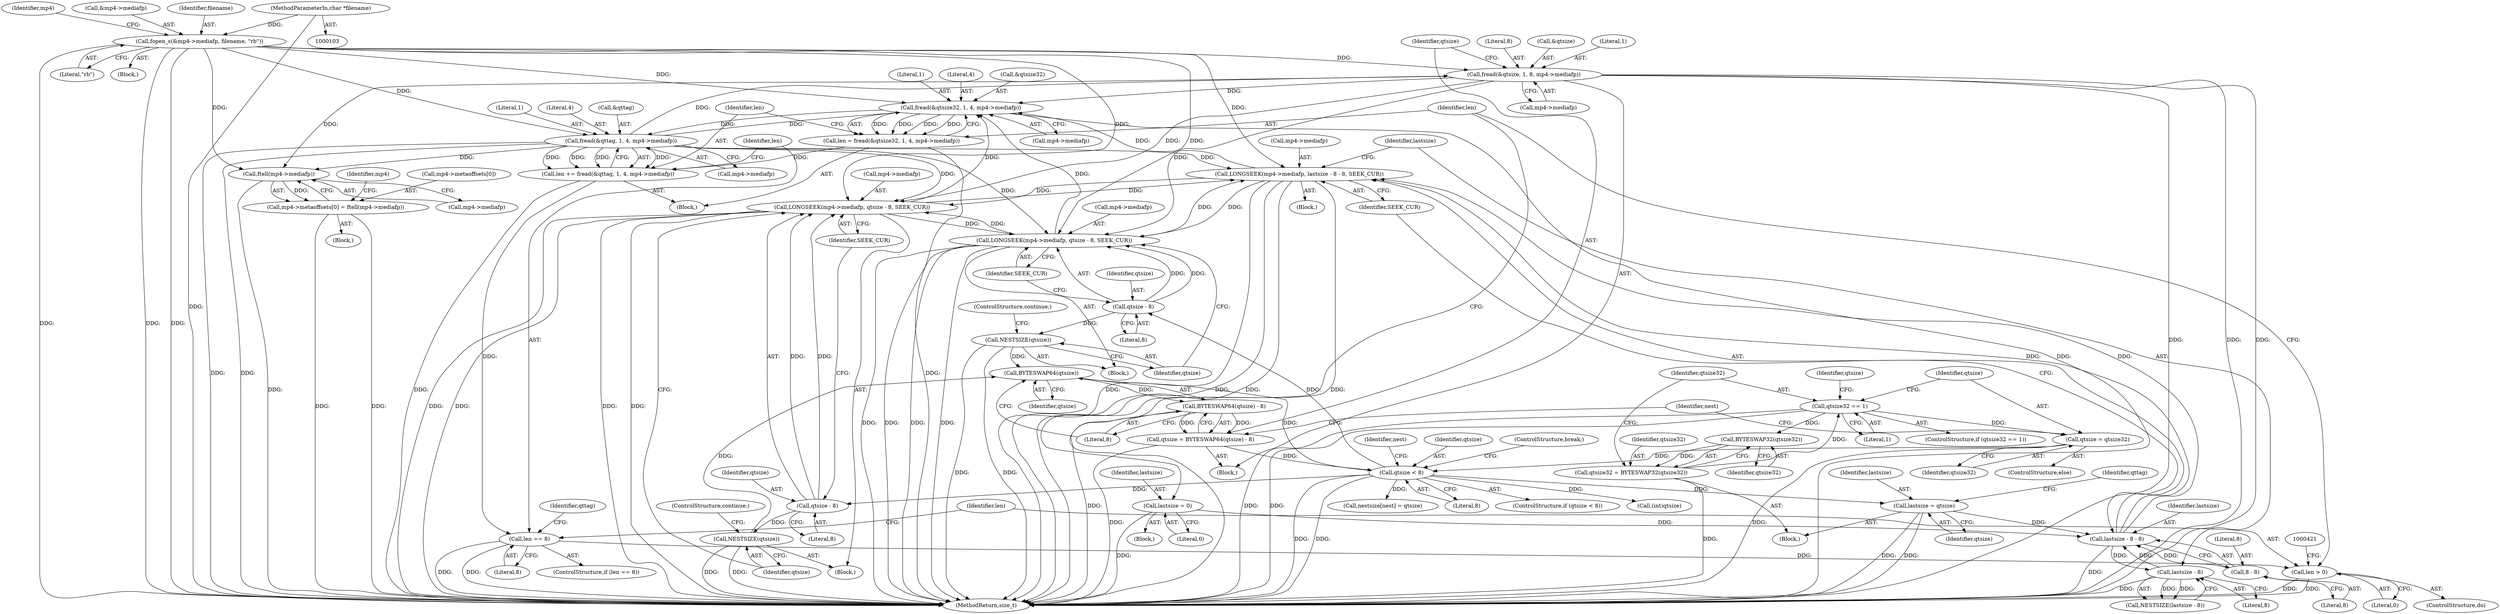 digraph "0_gpmf-parser_341f12cd5b97ab419e53853ca00176457c9f1681_6@API" {
"1000208" [label="(Call,fread(&qtsize, 1, 8, mp4->mediafp))"];
"1000125" [label="(Call,fopen_s(&mp4->mediafp, filename, \"rb\"))"];
"1000104" [label="(MethodParameterIn,char *filename)"];
"1000166" [label="(Call,fread(&qttag, 1, 4, mp4->mediafp))"];
"1000156" [label="(Call,fread(&qtsize32, 1, 4, mp4->mediafp))"];
"1000184" [label="(Call,LONGSEEK(mp4->mediafp, lastsize - 8 - 8, SEEK_CUR))"];
"1000188" [label="(Call,lastsize - 8 - 8)"];
"1000148" [label="(Call,lastsize = 0)"];
"1000243" [label="(Call,lastsize = qtsize)"];
"1000229" [label="(Call,qtsize < 8)"];
"1000216" [label="(Call,qtsize = BYTESWAP64(qtsize) - 8)"];
"1000218" [label="(Call,BYTESWAP64(qtsize) - 8)"];
"1000219" [label="(Call,BYTESWAP64(qtsize))"];
"1000409" [label="(Call,NESTSIZE(qtsize))"];
"1000405" [label="(Call,qtsize - 8)"];
"1000271" [label="(Call,NESTSIZE(qtsize))"];
"1000267" [label="(Call,qtsize - 8)"];
"1000223" [label="(Call,qtsize = qtsize32)"];
"1000204" [label="(Call,qtsize32 == 1)"];
"1000199" [label="(Call,qtsize32 = BYTESWAP32(qtsize32))"];
"1000201" [label="(Call,BYTESWAP32(qtsize32))"];
"1000195" [label="(Call,lastsize - 8)"];
"1000190" [label="(Call,8 - 8)"];
"1000401" [label="(Call,LONGSEEK(mp4->mediafp, qtsize - 8, SEEK_CUR))"];
"1000208" [label="(Call,fread(&qtsize, 1, 8, mp4->mediafp))"];
"1000263" [label="(Call,LONGSEEK(mp4->mediafp, qtsize - 8, SEEK_CUR))"];
"1000154" [label="(Call,len = fread(&qtsize32, 1, 4, mp4->mediafp))"];
"1000164" [label="(Call,len += fread(&qttag, 1, 4, mp4->mediafp))"];
"1000175" [label="(Call,len == 8)"];
"1000416" [label="(Call,len > 0)"];
"1000371" [label="(Call,ftell(mp4->mediafp))"];
"1000365" [label="(Call,mp4->metaoffsets[0] = ftell(mp4->mediafp))"];
"1000249" [label="(Identifier,qttag)"];
"1000365" [label="(Call,mp4->metaoffsets[0] = ftell(mp4->mediafp))"];
"1000189" [label="(Identifier,lastsize)"];
"1000401" [label="(Call,LONGSEEK(mp4->mediafp, qtsize - 8, SEEK_CUR))"];
"1000199" [label="(Call,qtsize32 = BYTESWAP32(qtsize32))"];
"1000243" [label="(Call,lastsize = qtsize)"];
"1000235" [label="(Identifier,nest)"];
"1000197" [label="(Literal,8)"];
"1000371" [label="(Call,ftell(mp4->mediafp))"];
"1000402" [label="(Call,mp4->mediafp)"];
"1000207" [label="(Block,)"];
"1000230" [label="(Identifier,qtsize)"];
"1000191" [label="(Literal,8)"];
"1000176" [label="(Identifier,len)"];
"1000131" [label="(Literal,\"rb\")"];
"1000377" [label="(Identifier,mp4)"];
"1000175" [label="(Call,len == 8)"];
"1000161" [label="(Call,mp4->mediafp)"];
"1000218" [label="(Call,BYTESWAP64(qtsize) - 8)"];
"1000134" [label="(Identifier,mp4)"];
"1000271" [label="(Call,NESTSIZE(qtsize))"];
"1000154" [label="(Call,len = fread(&qtsize32, 1, 4, mp4->mediafp))"];
"1000104" [label="(MethodParameterIn,char *filename)"];
"1000153" [label="(Block,)"];
"1000188" [label="(Call,lastsize - 8 - 8)"];
"1000361" [label="(Call,(int)qtsize)"];
"1000206" [label="(Literal,1)"];
"1000418" [label="(Literal,0)"];
"1000125" [label="(Call,fopen_s(&mp4->mediafp, filename, \"rb\"))"];
"1000204" [label="(Call,qtsize32 == 1)"];
"1000182" [label="(Identifier,qttag)"];
"1000405" [label="(Call,qtsize - 8)"];
"1000232" [label="(ControlStructure,break;)"];
"1000136" [label="(Block,)"];
"1000212" [label="(Literal,8)"];
"1000205" [label="(Identifier,qtsize32)"];
"1000174" [label="(ControlStructure,if (len == 8))"];
"1000178" [label="(Block,)"];
"1000150" [label="(Literal,0)"];
"1000227" [label="(Identifier,nest)"];
"1000216" [label="(Call,qtsize = BYTESWAP64(qtsize) - 8)"];
"1000159" [label="(Literal,1)"];
"1000200" [label="(Identifier,qtsize32)"];
"1000366" [label="(Call,mp4->metaoffsets[0])"];
"1000165" [label="(Identifier,len)"];
"1000238" [label="(Call,nestsize[nest] = qtsize)"];
"1000224" [label="(Identifier,qtsize)"];
"1000231" [label="(Literal,8)"];
"1000222" [label="(ControlStructure,else)"];
"1000217" [label="(Identifier,qtsize)"];
"1000201" [label="(Call,BYTESWAP32(qtsize32))"];
"1000209" [label="(Call,&qtsize)"];
"1000169" [label="(Literal,1)"];
"1000164" [label="(Call,len += fread(&qttag, 1, 4, mp4->mediafp))"];
"1000160" [label="(Literal,4)"];
"1000126" [label="(Call,&mp4->mediafp)"];
"1000105" [label="(Block,)"];
"1000417" [label="(Identifier,len)"];
"1000268" [label="(Identifier,qtsize)"];
"1000130" [label="(Identifier,filename)"];
"1000184" [label="(Call,LONGSEEK(mp4->mediafp, lastsize - 8 - 8, SEEK_CUR))"];
"1000244" [label="(Identifier,lastsize)"];
"1000221" [label="(Literal,8)"];
"1000264" [label="(Call,mp4->mediafp)"];
"1000166" [label="(Call,fread(&qttag, 1, 4, mp4->mediafp))"];
"1000270" [label="(Identifier,SEEK_CUR)"];
"1000193" [label="(Identifier,SEEK_CUR)"];
"1000407" [label="(Literal,8)"];
"1000190" [label="(Call,8 - 8)"];
"1000411" [label="(ControlStructure,continue;)"];
"1000408" [label="(Identifier,SEEK_CUR)"];
"1000208" [label="(Call,fread(&qtsize, 1, 8, mp4->mediafp))"];
"1000156" [label="(Call,fread(&qtsize32, 1, 4, mp4->mediafp))"];
"1000211" [label="(Literal,1)"];
"1000406" [label="(Identifier,qtsize)"];
"1000263" [label="(Call,LONGSEEK(mp4->mediafp, qtsize - 8, SEEK_CUR))"];
"1000272" [label="(Identifier,qtsize)"];
"1000400" [label="(Block,)"];
"1000192" [label="(Literal,8)"];
"1000183" [label="(Block,)"];
"1000195" [label="(Call,lastsize - 8)"];
"1000210" [label="(Identifier,qtsize)"];
"1000185" [label="(Call,mp4->mediafp)"];
"1000203" [label="(ControlStructure,if (qtsize32 == 1))"];
"1000177" [label="(Literal,8)"];
"1000423" [label="(MethodReturn,size_t)"];
"1000155" [label="(Identifier,len)"];
"1000171" [label="(Call,mp4->mediafp)"];
"1000202" [label="(Identifier,qtsize32)"];
"1000220" [label="(Identifier,qtsize)"];
"1000219" [label="(Call,BYTESWAP64(qtsize))"];
"1000410" [label="(Identifier,qtsize)"];
"1000170" [label="(Literal,4)"];
"1000267" [label="(Call,qtsize - 8)"];
"1000223" [label="(Call,qtsize = qtsize32)"];
"1000157" [label="(Call,&qtsize32)"];
"1000167" [label="(Call,&qttag)"];
"1000194" [label="(Call,NESTSIZE(lastsize - 8))"];
"1000196" [label="(Identifier,lastsize)"];
"1000225" [label="(Identifier,qtsize32)"];
"1000213" [label="(Call,mp4->mediafp)"];
"1000262" [label="(Block,)"];
"1000152" [label="(ControlStructure,do)"];
"1000269" [label="(Literal,8)"];
"1000282" [label="(Block,)"];
"1000149" [label="(Identifier,lastsize)"];
"1000228" [label="(ControlStructure,if (qtsize < 8))"];
"1000273" [label="(ControlStructure,continue;)"];
"1000372" [label="(Call,mp4->mediafp)"];
"1000245" [label="(Identifier,qtsize)"];
"1000148" [label="(Call,lastsize = 0)"];
"1000416" [label="(Call,len > 0)"];
"1000409" [label="(Call,NESTSIZE(qtsize))"];
"1000229" [label="(Call,qtsize < 8)"];
"1000208" -> "1000207"  [label="AST: "];
"1000208" -> "1000213"  [label="CFG: "];
"1000209" -> "1000208"  [label="AST: "];
"1000211" -> "1000208"  [label="AST: "];
"1000212" -> "1000208"  [label="AST: "];
"1000213" -> "1000208"  [label="AST: "];
"1000217" -> "1000208"  [label="CFG: "];
"1000208" -> "1000423"  [label="DDG: "];
"1000208" -> "1000423"  [label="DDG: "];
"1000208" -> "1000423"  [label="DDG: "];
"1000208" -> "1000156"  [label="DDG: "];
"1000125" -> "1000208"  [label="DDG: "];
"1000166" -> "1000208"  [label="DDG: "];
"1000208" -> "1000263"  [label="DDG: "];
"1000208" -> "1000371"  [label="DDG: "];
"1000208" -> "1000401"  [label="DDG: "];
"1000125" -> "1000105"  [label="AST: "];
"1000125" -> "1000131"  [label="CFG: "];
"1000126" -> "1000125"  [label="AST: "];
"1000130" -> "1000125"  [label="AST: "];
"1000131" -> "1000125"  [label="AST: "];
"1000134" -> "1000125"  [label="CFG: "];
"1000125" -> "1000423"  [label="DDG: "];
"1000125" -> "1000423"  [label="DDG: "];
"1000125" -> "1000423"  [label="DDG: "];
"1000104" -> "1000125"  [label="DDG: "];
"1000125" -> "1000156"  [label="DDG: "];
"1000125" -> "1000166"  [label="DDG: "];
"1000125" -> "1000184"  [label="DDG: "];
"1000125" -> "1000263"  [label="DDG: "];
"1000125" -> "1000371"  [label="DDG: "];
"1000125" -> "1000401"  [label="DDG: "];
"1000104" -> "1000103"  [label="AST: "];
"1000104" -> "1000423"  [label="DDG: "];
"1000166" -> "1000164"  [label="AST: "];
"1000166" -> "1000171"  [label="CFG: "];
"1000167" -> "1000166"  [label="AST: "];
"1000169" -> "1000166"  [label="AST: "];
"1000170" -> "1000166"  [label="AST: "];
"1000171" -> "1000166"  [label="AST: "];
"1000164" -> "1000166"  [label="CFG: "];
"1000166" -> "1000423"  [label="DDG: "];
"1000166" -> "1000423"  [label="DDG: "];
"1000166" -> "1000156"  [label="DDG: "];
"1000166" -> "1000164"  [label="DDG: "];
"1000166" -> "1000164"  [label="DDG: "];
"1000166" -> "1000164"  [label="DDG: "];
"1000166" -> "1000164"  [label="DDG: "];
"1000156" -> "1000166"  [label="DDG: "];
"1000166" -> "1000184"  [label="DDG: "];
"1000166" -> "1000263"  [label="DDG: "];
"1000166" -> "1000371"  [label="DDG: "];
"1000166" -> "1000401"  [label="DDG: "];
"1000156" -> "1000154"  [label="AST: "];
"1000156" -> "1000161"  [label="CFG: "];
"1000157" -> "1000156"  [label="AST: "];
"1000159" -> "1000156"  [label="AST: "];
"1000160" -> "1000156"  [label="AST: "];
"1000161" -> "1000156"  [label="AST: "];
"1000154" -> "1000156"  [label="CFG: "];
"1000156" -> "1000423"  [label="DDG: "];
"1000156" -> "1000154"  [label="DDG: "];
"1000156" -> "1000154"  [label="DDG: "];
"1000156" -> "1000154"  [label="DDG: "];
"1000156" -> "1000154"  [label="DDG: "];
"1000184" -> "1000156"  [label="DDG: "];
"1000401" -> "1000156"  [label="DDG: "];
"1000263" -> "1000156"  [label="DDG: "];
"1000184" -> "1000183"  [label="AST: "];
"1000184" -> "1000193"  [label="CFG: "];
"1000185" -> "1000184"  [label="AST: "];
"1000188" -> "1000184"  [label="AST: "];
"1000193" -> "1000184"  [label="AST: "];
"1000196" -> "1000184"  [label="CFG: "];
"1000184" -> "1000423"  [label="DDG: "];
"1000184" -> "1000423"  [label="DDG: "];
"1000184" -> "1000423"  [label="DDG: "];
"1000184" -> "1000423"  [label="DDG: "];
"1000188" -> "1000184"  [label="DDG: "];
"1000188" -> "1000184"  [label="DDG: "];
"1000401" -> "1000184"  [label="DDG: "];
"1000263" -> "1000184"  [label="DDG: "];
"1000184" -> "1000263"  [label="DDG: "];
"1000184" -> "1000401"  [label="DDG: "];
"1000188" -> "1000190"  [label="CFG: "];
"1000189" -> "1000188"  [label="AST: "];
"1000190" -> "1000188"  [label="AST: "];
"1000193" -> "1000188"  [label="CFG: "];
"1000188" -> "1000423"  [label="DDG: "];
"1000148" -> "1000188"  [label="DDG: "];
"1000243" -> "1000188"  [label="DDG: "];
"1000195" -> "1000188"  [label="DDG: "];
"1000190" -> "1000188"  [label="DDG: "];
"1000188" -> "1000195"  [label="DDG: "];
"1000148" -> "1000136"  [label="AST: "];
"1000148" -> "1000150"  [label="CFG: "];
"1000149" -> "1000148"  [label="AST: "];
"1000150" -> "1000148"  [label="AST: "];
"1000155" -> "1000148"  [label="CFG: "];
"1000148" -> "1000423"  [label="DDG: "];
"1000243" -> "1000178"  [label="AST: "];
"1000243" -> "1000245"  [label="CFG: "];
"1000244" -> "1000243"  [label="AST: "];
"1000245" -> "1000243"  [label="AST: "];
"1000249" -> "1000243"  [label="CFG: "];
"1000243" -> "1000423"  [label="DDG: "];
"1000243" -> "1000423"  [label="DDG: "];
"1000229" -> "1000243"  [label="DDG: "];
"1000229" -> "1000228"  [label="AST: "];
"1000229" -> "1000231"  [label="CFG: "];
"1000230" -> "1000229"  [label="AST: "];
"1000231" -> "1000229"  [label="AST: "];
"1000232" -> "1000229"  [label="CFG: "];
"1000235" -> "1000229"  [label="CFG: "];
"1000229" -> "1000423"  [label="DDG: "];
"1000229" -> "1000423"  [label="DDG: "];
"1000229" -> "1000219"  [label="DDG: "];
"1000216" -> "1000229"  [label="DDG: "];
"1000223" -> "1000229"  [label="DDG: "];
"1000229" -> "1000238"  [label="DDG: "];
"1000229" -> "1000267"  [label="DDG: "];
"1000229" -> "1000361"  [label="DDG: "];
"1000229" -> "1000405"  [label="DDG: "];
"1000216" -> "1000207"  [label="AST: "];
"1000216" -> "1000218"  [label="CFG: "];
"1000217" -> "1000216"  [label="AST: "];
"1000218" -> "1000216"  [label="AST: "];
"1000227" -> "1000216"  [label="CFG: "];
"1000216" -> "1000423"  [label="DDG: "];
"1000218" -> "1000216"  [label="DDG: "];
"1000218" -> "1000216"  [label="DDG: "];
"1000218" -> "1000221"  [label="CFG: "];
"1000219" -> "1000218"  [label="AST: "];
"1000221" -> "1000218"  [label="AST: "];
"1000218" -> "1000423"  [label="DDG: "];
"1000219" -> "1000218"  [label="DDG: "];
"1000219" -> "1000220"  [label="CFG: "];
"1000220" -> "1000219"  [label="AST: "];
"1000221" -> "1000219"  [label="CFG: "];
"1000409" -> "1000219"  [label="DDG: "];
"1000271" -> "1000219"  [label="DDG: "];
"1000409" -> "1000400"  [label="AST: "];
"1000409" -> "1000410"  [label="CFG: "];
"1000410" -> "1000409"  [label="AST: "];
"1000411" -> "1000409"  [label="CFG: "];
"1000409" -> "1000423"  [label="DDG: "];
"1000409" -> "1000423"  [label="DDG: "];
"1000405" -> "1000409"  [label="DDG: "];
"1000405" -> "1000401"  [label="AST: "];
"1000405" -> "1000407"  [label="CFG: "];
"1000406" -> "1000405"  [label="AST: "];
"1000407" -> "1000405"  [label="AST: "];
"1000408" -> "1000405"  [label="CFG: "];
"1000405" -> "1000401"  [label="DDG: "];
"1000405" -> "1000401"  [label="DDG: "];
"1000271" -> "1000262"  [label="AST: "];
"1000271" -> "1000272"  [label="CFG: "];
"1000272" -> "1000271"  [label="AST: "];
"1000273" -> "1000271"  [label="CFG: "];
"1000271" -> "1000423"  [label="DDG: "];
"1000271" -> "1000423"  [label="DDG: "];
"1000267" -> "1000271"  [label="DDG: "];
"1000267" -> "1000263"  [label="AST: "];
"1000267" -> "1000269"  [label="CFG: "];
"1000268" -> "1000267"  [label="AST: "];
"1000269" -> "1000267"  [label="AST: "];
"1000270" -> "1000267"  [label="CFG: "];
"1000267" -> "1000263"  [label="DDG: "];
"1000267" -> "1000263"  [label="DDG: "];
"1000223" -> "1000222"  [label="AST: "];
"1000223" -> "1000225"  [label="CFG: "];
"1000224" -> "1000223"  [label="AST: "];
"1000225" -> "1000223"  [label="AST: "];
"1000227" -> "1000223"  [label="CFG: "];
"1000223" -> "1000423"  [label="DDG: "];
"1000204" -> "1000223"  [label="DDG: "];
"1000204" -> "1000203"  [label="AST: "];
"1000204" -> "1000206"  [label="CFG: "];
"1000205" -> "1000204"  [label="AST: "];
"1000206" -> "1000204"  [label="AST: "];
"1000210" -> "1000204"  [label="CFG: "];
"1000224" -> "1000204"  [label="CFG: "];
"1000204" -> "1000423"  [label="DDG: "];
"1000204" -> "1000423"  [label="DDG: "];
"1000204" -> "1000201"  [label="DDG: "];
"1000199" -> "1000204"  [label="DDG: "];
"1000199" -> "1000178"  [label="AST: "];
"1000199" -> "1000201"  [label="CFG: "];
"1000200" -> "1000199"  [label="AST: "];
"1000201" -> "1000199"  [label="AST: "];
"1000205" -> "1000199"  [label="CFG: "];
"1000199" -> "1000423"  [label="DDG: "];
"1000201" -> "1000199"  [label="DDG: "];
"1000201" -> "1000202"  [label="CFG: "];
"1000202" -> "1000201"  [label="AST: "];
"1000195" -> "1000194"  [label="AST: "];
"1000195" -> "1000197"  [label="CFG: "];
"1000196" -> "1000195"  [label="AST: "];
"1000197" -> "1000195"  [label="AST: "];
"1000194" -> "1000195"  [label="CFG: "];
"1000195" -> "1000423"  [label="DDG: "];
"1000195" -> "1000194"  [label="DDG: "];
"1000195" -> "1000194"  [label="DDG: "];
"1000190" -> "1000192"  [label="CFG: "];
"1000191" -> "1000190"  [label="AST: "];
"1000192" -> "1000190"  [label="AST: "];
"1000401" -> "1000400"  [label="AST: "];
"1000401" -> "1000408"  [label="CFG: "];
"1000402" -> "1000401"  [label="AST: "];
"1000408" -> "1000401"  [label="AST: "];
"1000410" -> "1000401"  [label="CFG: "];
"1000401" -> "1000423"  [label="DDG: "];
"1000401" -> "1000423"  [label="DDG: "];
"1000401" -> "1000423"  [label="DDG: "];
"1000401" -> "1000423"  [label="DDG: "];
"1000401" -> "1000263"  [label="DDG: "];
"1000263" -> "1000401"  [label="DDG: "];
"1000263" -> "1000262"  [label="AST: "];
"1000263" -> "1000270"  [label="CFG: "];
"1000264" -> "1000263"  [label="AST: "];
"1000270" -> "1000263"  [label="AST: "];
"1000272" -> "1000263"  [label="CFG: "];
"1000263" -> "1000423"  [label="DDG: "];
"1000263" -> "1000423"  [label="DDG: "];
"1000263" -> "1000423"  [label="DDG: "];
"1000263" -> "1000423"  [label="DDG: "];
"1000154" -> "1000153"  [label="AST: "];
"1000155" -> "1000154"  [label="AST: "];
"1000165" -> "1000154"  [label="CFG: "];
"1000154" -> "1000423"  [label="DDG: "];
"1000154" -> "1000164"  [label="DDG: "];
"1000164" -> "1000153"  [label="AST: "];
"1000165" -> "1000164"  [label="AST: "];
"1000176" -> "1000164"  [label="CFG: "];
"1000164" -> "1000423"  [label="DDG: "];
"1000164" -> "1000175"  [label="DDG: "];
"1000175" -> "1000174"  [label="AST: "];
"1000175" -> "1000177"  [label="CFG: "];
"1000176" -> "1000175"  [label="AST: "];
"1000177" -> "1000175"  [label="AST: "];
"1000417" -> "1000175"  [label="CFG: "];
"1000182" -> "1000175"  [label="CFG: "];
"1000175" -> "1000423"  [label="DDG: "];
"1000175" -> "1000423"  [label="DDG: "];
"1000175" -> "1000416"  [label="DDG: "];
"1000416" -> "1000152"  [label="AST: "];
"1000416" -> "1000418"  [label="CFG: "];
"1000417" -> "1000416"  [label="AST: "];
"1000418" -> "1000416"  [label="AST: "];
"1000155" -> "1000416"  [label="CFG: "];
"1000421" -> "1000416"  [label="CFG: "];
"1000416" -> "1000423"  [label="DDG: "];
"1000416" -> "1000423"  [label="DDG: "];
"1000371" -> "1000365"  [label="AST: "];
"1000371" -> "1000372"  [label="CFG: "];
"1000372" -> "1000371"  [label="AST: "];
"1000365" -> "1000371"  [label="CFG: "];
"1000371" -> "1000423"  [label="DDG: "];
"1000371" -> "1000365"  [label="DDG: "];
"1000365" -> "1000282"  [label="AST: "];
"1000366" -> "1000365"  [label="AST: "];
"1000377" -> "1000365"  [label="CFG: "];
"1000365" -> "1000423"  [label="DDG: "];
"1000365" -> "1000423"  [label="DDG: "];
}
